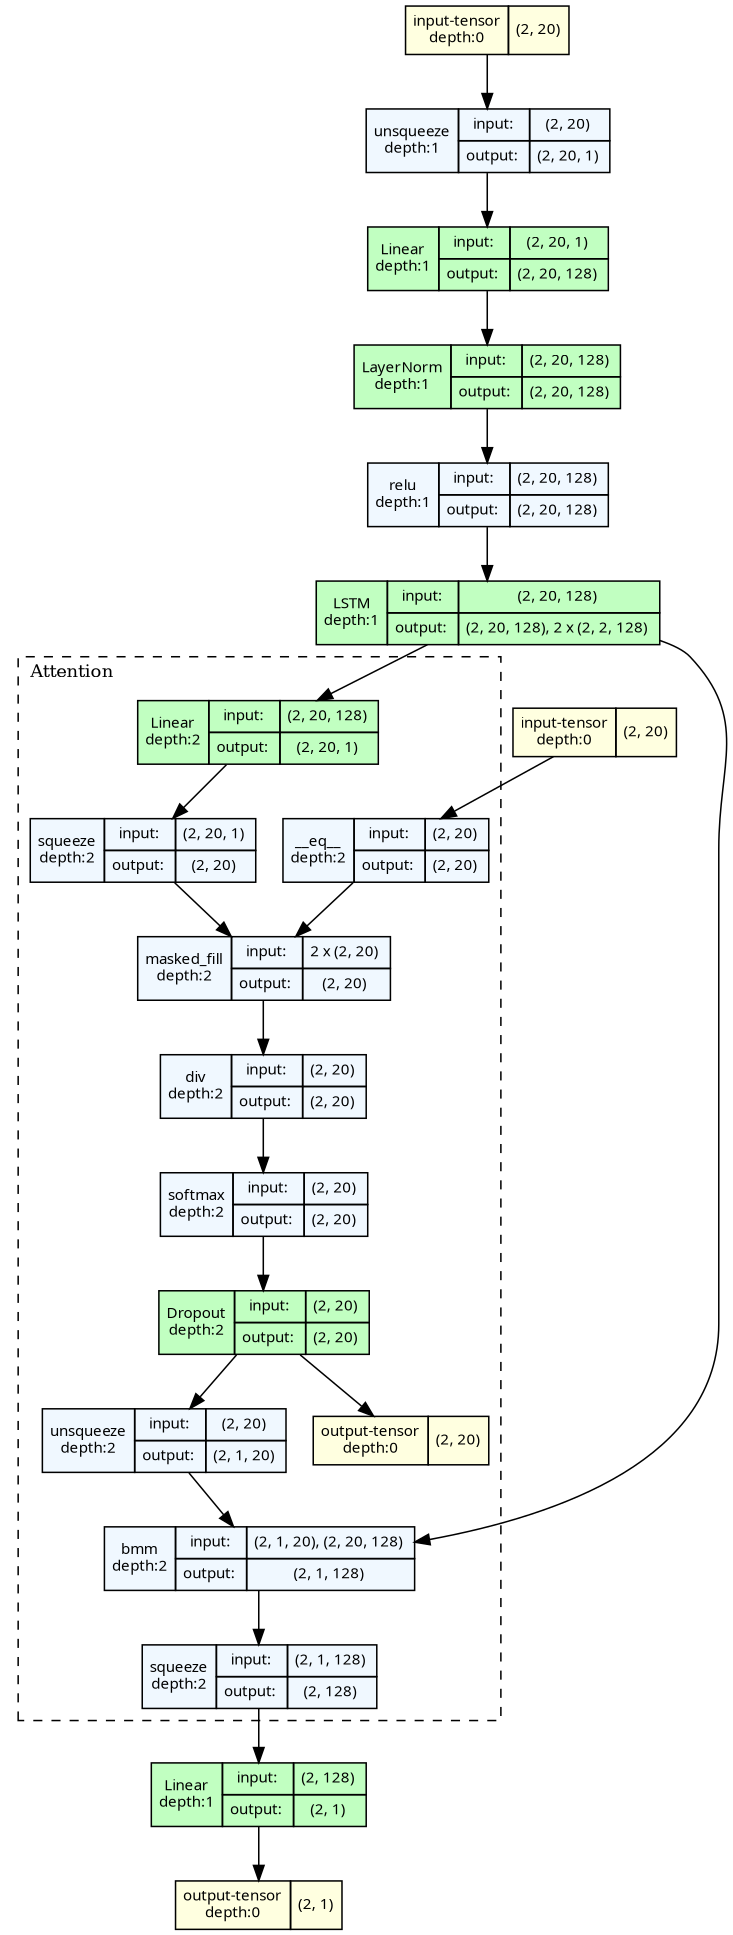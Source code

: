 strict digraph "LSTM with Attention" {
	graph [ordering=in rankdir=TB size="12.9,12.9"]
	node [align=left fontname="Linux libertine" fontsize=10 height=0.2 margin=0 ranksep=0.1 shape=plaintext style=filled]
	edge [fontsize=10]
	0 [label=<
                    <TABLE BORDER="0" CELLBORDER="1"
                    CELLSPACING="0" CELLPADDING="4">
                        <TR><TD>input-tensor<BR/>depth:0</TD><TD>(2, 20)</TD></TR>
                    </TABLE>> fillcolor=lightyellow]
	1 [label=<
                    <TABLE BORDER="0" CELLBORDER="1"
                    CELLSPACING="0" CELLPADDING="4">
                        <TR><TD>input-tensor<BR/>depth:0</TD><TD>(2, 20)</TD></TR>
                    </TABLE>> fillcolor=lightyellow]
	2 [label=<
                    <TABLE BORDER="0" CELLBORDER="1"
                    CELLSPACING="0" CELLPADDING="4">
                    <TR>
                        <TD ROWSPAN="2">unsqueeze<BR/>depth:1</TD>
                        <TD COLSPAN="2">input:</TD>
                        <TD COLSPAN="2">(2, 20) </TD>
                    </TR>
                    <TR>
                        <TD COLSPAN="2">output: </TD>
                        <TD COLSPAN="2">(2, 20, 1) </TD>
                    </TR>
                    </TABLE>> fillcolor=aliceblue]
	3 [label=<
                    <TABLE BORDER="0" CELLBORDER="1"
                    CELLSPACING="0" CELLPADDING="4">
                    <TR>
                        <TD ROWSPAN="2">Linear<BR/>depth:1</TD>
                        <TD COLSPAN="2">input:</TD>
                        <TD COLSPAN="2">(2, 20, 1) </TD>
                    </TR>
                    <TR>
                        <TD COLSPAN="2">output: </TD>
                        <TD COLSPAN="2">(2, 20, 128) </TD>
                    </TR>
                    </TABLE>> fillcolor=darkseagreen1]
	4 [label=<
                    <TABLE BORDER="0" CELLBORDER="1"
                    CELLSPACING="0" CELLPADDING="4">
                    <TR>
                        <TD ROWSPAN="2">LayerNorm<BR/>depth:1</TD>
                        <TD COLSPAN="2">input:</TD>
                        <TD COLSPAN="2">(2, 20, 128) </TD>
                    </TR>
                    <TR>
                        <TD COLSPAN="2">output: </TD>
                        <TD COLSPAN="2">(2, 20, 128) </TD>
                    </TR>
                    </TABLE>> fillcolor=darkseagreen1]
	5 [label=<
                    <TABLE BORDER="0" CELLBORDER="1"
                    CELLSPACING="0" CELLPADDING="4">
                    <TR>
                        <TD ROWSPAN="2">relu<BR/>depth:1</TD>
                        <TD COLSPAN="2">input:</TD>
                        <TD COLSPAN="2">(2, 20, 128) </TD>
                    </TR>
                    <TR>
                        <TD COLSPAN="2">output: </TD>
                        <TD COLSPAN="2">(2, 20, 128) </TD>
                    </TR>
                    </TABLE>> fillcolor=aliceblue]
	6 [label=<
                    <TABLE BORDER="0" CELLBORDER="1"
                    CELLSPACING="0" CELLPADDING="4">
                    <TR>
                        <TD ROWSPAN="2">LSTM<BR/>depth:1</TD>
                        <TD COLSPAN="2">input:</TD>
                        <TD COLSPAN="2">(2, 20, 128) </TD>
                    </TR>
                    <TR>
                        <TD COLSPAN="2">output: </TD>
                        <TD COLSPAN="2">(2, 20, 128), 2 x (2, 2, 128) </TD>
                    </TR>
                    </TABLE>> fillcolor=darkseagreen1]
	subgraph cluster_2 {
		fontsize=12 label=Attention labeljust=l style=dashed
		7 [label=<
                    <TABLE BORDER="0" CELLBORDER="1"
                    CELLSPACING="0" CELLPADDING="4">
                    <TR>
                        <TD ROWSPAN="2">Linear<BR/>depth:2</TD>
                        <TD COLSPAN="2">input:</TD>
                        <TD COLSPAN="2">(2, 20, 128) </TD>
                    </TR>
                    <TR>
                        <TD COLSPAN="2">output: </TD>
                        <TD COLSPAN="2">(2, 20, 1) </TD>
                    </TR>
                    </TABLE>> fillcolor=darkseagreen1]
		8 [label=<
                    <TABLE BORDER="0" CELLBORDER="1"
                    CELLSPACING="0" CELLPADDING="4">
                    <TR>
                        <TD ROWSPAN="2">squeeze<BR/>depth:2</TD>
                        <TD COLSPAN="2">input:</TD>
                        <TD COLSPAN="2">(2, 20, 1) </TD>
                    </TR>
                    <TR>
                        <TD COLSPAN="2">output: </TD>
                        <TD COLSPAN="2">(2, 20) </TD>
                    </TR>
                    </TABLE>> fillcolor=aliceblue]
		9 [label=<
                    <TABLE BORDER="0" CELLBORDER="1"
                    CELLSPACING="0" CELLPADDING="4">
                    <TR>
                        <TD ROWSPAN="2">__eq__<BR/>depth:2</TD>
                        <TD COLSPAN="2">input:</TD>
                        <TD COLSPAN="2">(2, 20) </TD>
                    </TR>
                    <TR>
                        <TD COLSPAN="2">output: </TD>
                        <TD COLSPAN="2">(2, 20) </TD>
                    </TR>
                    </TABLE>> fillcolor=aliceblue]
		10 [label=<
                    <TABLE BORDER="0" CELLBORDER="1"
                    CELLSPACING="0" CELLPADDING="4">
                    <TR>
                        <TD ROWSPAN="2">masked_fill<BR/>depth:2</TD>
                        <TD COLSPAN="2">input:</TD>
                        <TD COLSPAN="2">2 x (2, 20) </TD>
                    </TR>
                    <TR>
                        <TD COLSPAN="2">output: </TD>
                        <TD COLSPAN="2">(2, 20) </TD>
                    </TR>
                    </TABLE>> fillcolor=aliceblue]
		11 [label=<
                    <TABLE BORDER="0" CELLBORDER="1"
                    CELLSPACING="0" CELLPADDING="4">
                    <TR>
                        <TD ROWSPAN="2">div<BR/>depth:2</TD>
                        <TD COLSPAN="2">input:</TD>
                        <TD COLSPAN="2">(2, 20) </TD>
                    </TR>
                    <TR>
                        <TD COLSPAN="2">output: </TD>
                        <TD COLSPAN="2">(2, 20) </TD>
                    </TR>
                    </TABLE>> fillcolor=aliceblue]
		12 [label=<
                    <TABLE BORDER="0" CELLBORDER="1"
                    CELLSPACING="0" CELLPADDING="4">
                    <TR>
                        <TD ROWSPAN="2">softmax<BR/>depth:2</TD>
                        <TD COLSPAN="2">input:</TD>
                        <TD COLSPAN="2">(2, 20) </TD>
                    </TR>
                    <TR>
                        <TD COLSPAN="2">output: </TD>
                        <TD COLSPAN="2">(2, 20) </TD>
                    </TR>
                    </TABLE>> fillcolor=aliceblue]
		13 [label=<
                    <TABLE BORDER="0" CELLBORDER="1"
                    CELLSPACING="0" CELLPADDING="4">
                    <TR>
                        <TD ROWSPAN="2">Dropout<BR/>depth:2</TD>
                        <TD COLSPAN="2">input:</TD>
                        <TD COLSPAN="2">(2, 20) </TD>
                    </TR>
                    <TR>
                        <TD COLSPAN="2">output: </TD>
                        <TD COLSPAN="2">(2, 20) </TD>
                    </TR>
                    </TABLE>> fillcolor=darkseagreen1]
		14 [label=<
                    <TABLE BORDER="0" CELLBORDER="1"
                    CELLSPACING="0" CELLPADDING="4">
                    <TR>
                        <TD ROWSPAN="2">unsqueeze<BR/>depth:2</TD>
                        <TD COLSPAN="2">input:</TD>
                        <TD COLSPAN="2">(2, 20) </TD>
                    </TR>
                    <TR>
                        <TD COLSPAN="2">output: </TD>
                        <TD COLSPAN="2">(2, 1, 20) </TD>
                    </TR>
                    </TABLE>> fillcolor=aliceblue]
		15 [label=<
                    <TABLE BORDER="0" CELLBORDER="1"
                    CELLSPACING="0" CELLPADDING="4">
                    <TR>
                        <TD ROWSPAN="2">bmm<BR/>depth:2</TD>
                        <TD COLSPAN="2">input:</TD>
                        <TD COLSPAN="2">(2, 1, 20), (2, 20, 128) </TD>
                    </TR>
                    <TR>
                        <TD COLSPAN="2">output: </TD>
                        <TD COLSPAN="2">(2, 1, 128) </TD>
                    </TR>
                    </TABLE>> fillcolor=aliceblue]
		16 [label=<
                    <TABLE BORDER="0" CELLBORDER="1"
                    CELLSPACING="0" CELLPADDING="4">
                    <TR>
                        <TD ROWSPAN="2">squeeze<BR/>depth:2</TD>
                        <TD COLSPAN="2">input:</TD>
                        <TD COLSPAN="2">(2, 1, 128) </TD>
                    </TR>
                    <TR>
                        <TD COLSPAN="2">output: </TD>
                        <TD COLSPAN="2">(2, 128) </TD>
                    </TR>
                    </TABLE>> fillcolor=aliceblue]
		17 [label=<
                    <TABLE BORDER="0" CELLBORDER="1"
                    CELLSPACING="0" CELLPADDING="4">
                        <TR><TD>output-tensor<BR/>depth:0</TD><TD>(2, 20)</TD></TR>
                    </TABLE>> fillcolor=lightyellow]
	}
	18 [label=<
                    <TABLE BORDER="0" CELLBORDER="1"
                    CELLSPACING="0" CELLPADDING="4">
                    <TR>
                        <TD ROWSPAN="2">Linear<BR/>depth:1</TD>
                        <TD COLSPAN="2">input:</TD>
                        <TD COLSPAN="2">(2, 128) </TD>
                    </TR>
                    <TR>
                        <TD COLSPAN="2">output: </TD>
                        <TD COLSPAN="2">(2, 1) </TD>
                    </TR>
                    </TABLE>> fillcolor=darkseagreen1]
	19 [label=<
                    <TABLE BORDER="0" CELLBORDER="1"
                    CELLSPACING="0" CELLPADDING="4">
                        <TR><TD>output-tensor<BR/>depth:0</TD><TD>(2, 1)</TD></TR>
                    </TABLE>> fillcolor=lightyellow]
	0 -> 2
	2 -> 3
	3 -> 4
	4 -> 5
	5 -> 6
	6 -> 7
	6 -> 15
	1 -> 9
	7 -> 8
	8 -> 10
	9 -> 10
	10 -> 11
	11 -> 12
	12 -> 13
	13 -> 14
	14 -> 15
	15 -> 16
	16 -> 18
	13 -> 17
	18 -> 19
}
